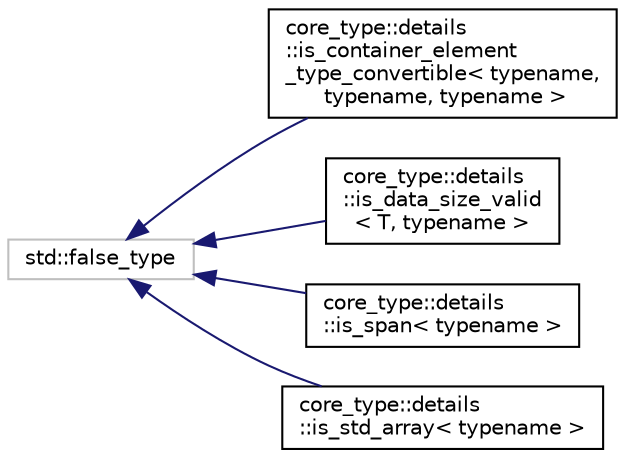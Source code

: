 digraph "Graphical Class Hierarchy"
{
 // LATEX_PDF_SIZE
  edge [fontname="Helvetica",fontsize="10",labelfontname="Helvetica",labelfontsize="10"];
  node [fontname="Helvetica",fontsize="10",shape=record];
  rankdir="LR";
  Node39 [label="std::false_type",height=0.2,width=0.4,color="grey75", fillcolor="white", style="filled",tooltip=" "];
  Node39 -> Node0 [dir="back",color="midnightblue",fontsize="10",style="solid",fontname="Helvetica"];
  Node0 [label="core_type::details\l::is_container_element\l_type_convertible\< typename,\l typename, typename \>",height=0.2,width=0.4,color="black", fillcolor="white", style="filled",URL="$structcore__type_1_1details_1_1is__container__element__type__convertible.html",tooltip="Checks if std::remove_pointer_t<decltype(std::data(arr))>(*)[] is convertible to T(*)[]."];
  Node39 -> Node41 [dir="back",color="midnightblue",fontsize="10",style="solid",fontname="Helvetica"];
  Node41 [label="core_type::details\l::is_data_size_valid\l\< T, typename \>",height=0.2,width=0.4,color="black", fillcolor="white", style="filled",URL="$structcore__type_1_1details_1_1is__data__size__valid.html",tooltip="Primary template handles std::size, std::data that have no nested ::type member."];
  Node39 -> Node42 [dir="back",color="midnightblue",fontsize="10",style="solid",fontname="Helvetica"];
  Node42 [label="core_type::details\l::is_span\< typename \>",height=0.2,width=0.4,color="black", fillcolor="white", style="filled",URL="$structcore__type_1_1details_1_1is__span.html",tooltip="Primary template handles Span types that have no nested ::type member."];
  Node39 -> Node43 [dir="back",color="midnightblue",fontsize="10",style="solid",fontname="Helvetica"];
  Node43 [label="core_type::details\l::is_std_array\< typename \>",height=0.2,width=0.4,color="black", fillcolor="white", style="filled",URL="$structcore__type_1_1details_1_1is__std__array.html",tooltip="Primary template handles std::array types that have no nested ::type member."];
}
